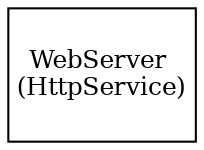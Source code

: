 digraph G {
bgcolor=white
WebServer [margin=0, shape=box, style=filled, fillcolor=white, color=black,label=<<TABLE border="0" cellborder="0"><TR><TD width="60" height="60"><font point-size="12">WebServer <BR/>(HttpService)</font></TD></TR></TABLE>>]
}
